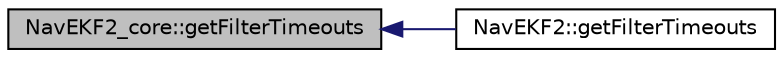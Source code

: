 digraph "NavEKF2_core::getFilterTimeouts"
{
 // INTERACTIVE_SVG=YES
  edge [fontname="Helvetica",fontsize="10",labelfontname="Helvetica",labelfontsize="10"];
  node [fontname="Helvetica",fontsize="10",shape=record];
  rankdir="LR";
  Node1 [label="NavEKF2_core::getFilterTimeouts",height=0.2,width=0.4,color="black", fillcolor="grey75", style="filled", fontcolor="black"];
  Node1 -> Node2 [dir="back",color="midnightblue",fontsize="10",style="solid",fontname="Helvetica"];
  Node2 [label="NavEKF2::getFilterTimeouts",height=0.2,width=0.4,color="black", fillcolor="white", style="filled",URL="$classNavEKF2.html#a06204ae54b2c1ed35fa95be246cc13ae"];
}
